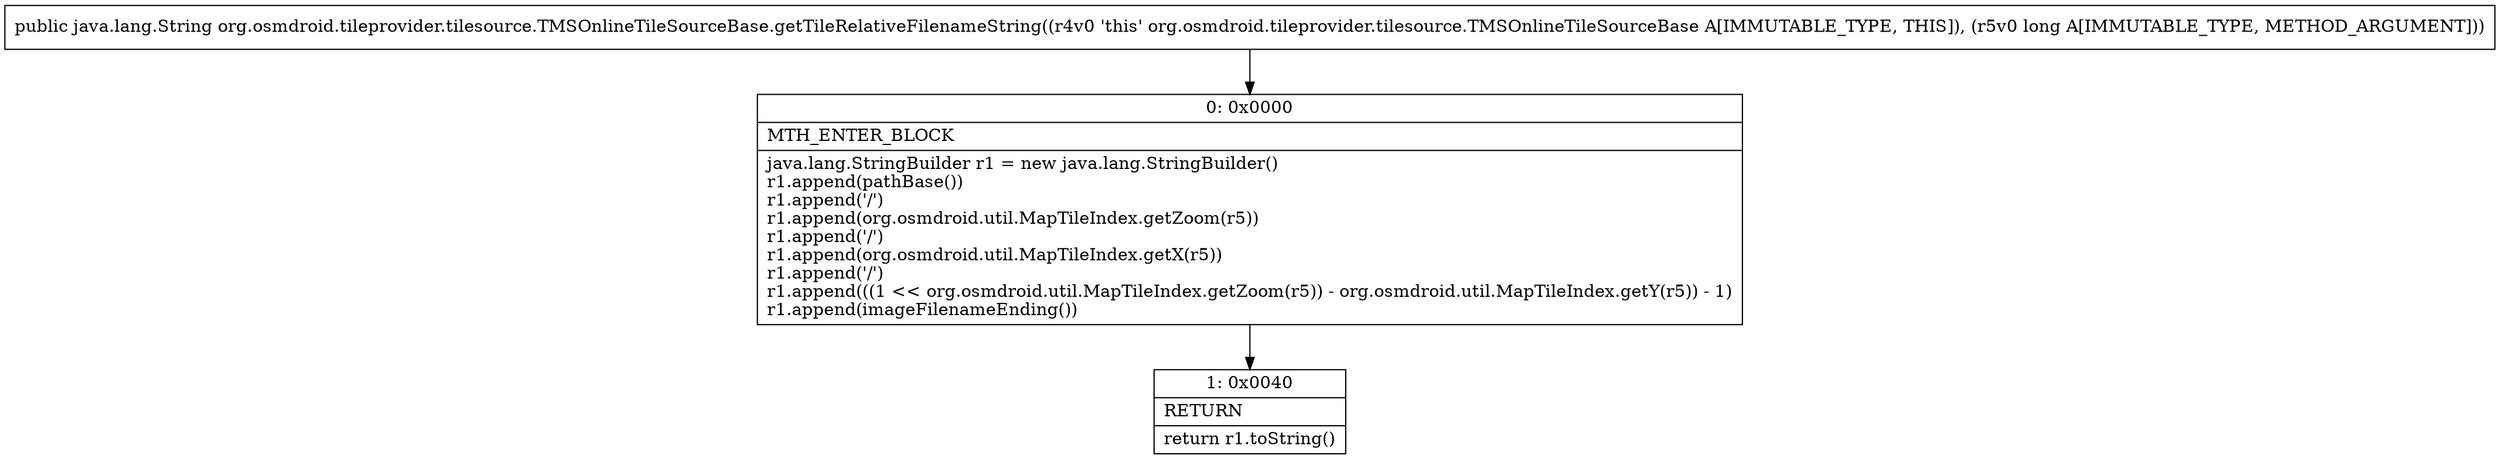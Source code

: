 digraph "CFG fororg.osmdroid.tileprovider.tilesource.TMSOnlineTileSourceBase.getTileRelativeFilenameString(J)Ljava\/lang\/String;" {
Node_0 [shape=record,label="{0\:\ 0x0000|MTH_ENTER_BLOCK\l|java.lang.StringBuilder r1 = new java.lang.StringBuilder()\lr1.append(pathBase())\lr1.append('\/')\lr1.append(org.osmdroid.util.MapTileIndex.getZoom(r5))\lr1.append('\/')\lr1.append(org.osmdroid.util.MapTileIndex.getX(r5))\lr1.append('\/')\lr1.append(((1 \<\< org.osmdroid.util.MapTileIndex.getZoom(r5)) \- org.osmdroid.util.MapTileIndex.getY(r5)) \- 1)\lr1.append(imageFilenameEnding())\l}"];
Node_1 [shape=record,label="{1\:\ 0x0040|RETURN\l|return r1.toString()\l}"];
MethodNode[shape=record,label="{public java.lang.String org.osmdroid.tileprovider.tilesource.TMSOnlineTileSourceBase.getTileRelativeFilenameString((r4v0 'this' org.osmdroid.tileprovider.tilesource.TMSOnlineTileSourceBase A[IMMUTABLE_TYPE, THIS]), (r5v0 long A[IMMUTABLE_TYPE, METHOD_ARGUMENT])) }"];
MethodNode -> Node_0;
Node_0 -> Node_1;
}

